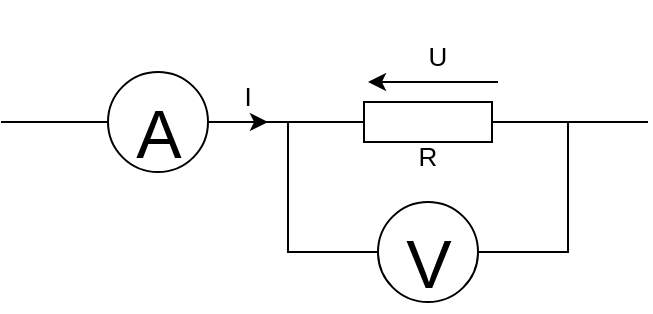 <mxfile version="20.7.4" type="device"><diagram name="Page-1" id="7e0a89b8-554c-2b80-1dc8-d5c74ca68de4"><mxGraphModel dx="648" dy="379" grid="0" gridSize="10" guides="1" tooltips="1" connect="1" arrows="1" fold="1" page="1" pageScale="1" pageWidth="1100" pageHeight="850" background="none" math="0" shadow="0"><root><mxCell id="0"/><mxCell id="1" parent="0"/><mxCell id="-YDGQE3R78eUgbr7zMUM-12" style="edgeStyle=orthogonalEdgeStyle;rounded=0;orthogonalLoop=1;jettySize=auto;html=1;entryX=1;entryY=0.5;entryDx=0;entryDy=0;strokeColor=default;fontSize=34;endArrow=none;endFill=0;" parent="1" target="-YDGQE3R78eUgbr7zMUM-2" edge="1"><mxGeometry relative="1" as="geometry"><mxPoint x="560" y="160" as="sourcePoint"/><Array as="points"><mxPoint x="520" y="160"/><mxPoint x="520" y="225"/></Array></mxGeometry></mxCell><mxCell id="-YDGQE3R78eUgbr7zMUM-13" style="edgeStyle=orthogonalEdgeStyle;rounded=0;orthogonalLoop=1;jettySize=auto;html=1;exitX=1;exitY=0.5;exitDx=0;exitDy=0;exitPerimeter=0;strokeColor=default;fontSize=34;endArrow=none;endFill=0;" parent="1" source="-YDGQE3R78eUgbr7zMUM-1" edge="1"><mxGeometry relative="1" as="geometry"><mxPoint x="520.0" y="159.939" as="targetPoint"/></mxGeometry></mxCell><mxCell id="-YDGQE3R78eUgbr7zMUM-1" value="" style="pointerEvents=1;verticalLabelPosition=bottom;shadow=0;dashed=0;align=center;html=1;verticalAlign=top;shape=mxgraph.electrical.resistors.resistor_1;" parent="1" vertex="1"><mxGeometry x="400" y="150" width="100" height="20" as="geometry"/></mxCell><mxCell id="-YDGQE3R78eUgbr7zMUM-10" style="edgeStyle=orthogonalEdgeStyle;rounded=0;orthogonalLoop=1;jettySize=auto;html=1;exitX=0;exitY=0.5;exitDx=0;exitDy=0;fontSize=34;strokeColor=default;endArrow=none;endFill=0;" parent="1" source="-YDGQE3R78eUgbr7zMUM-2" edge="1"><mxGeometry relative="1" as="geometry"><mxPoint x="370" y="160" as="targetPoint"/><Array as="points"><mxPoint x="380" y="225"/><mxPoint x="380" y="160"/></Array></mxGeometry></mxCell><mxCell id="-YDGQE3R78eUgbr7zMUM-2" value="&lt;font style=&quot;font-size: 34px;&quot;&gt;V&lt;/font&gt;" style="verticalLabelPosition=middle;shadow=0;dashed=0;align=center;html=1;verticalAlign=middle;strokeWidth=1;shape=ellipse;aspect=fixed;fontSize=50;" parent="1" vertex="1"><mxGeometry x="425" y="200" width="50" height="50" as="geometry"/></mxCell><mxCell id="U6t1j39v5TwFdhNAVMVd-1" style="edgeStyle=orthogonalEdgeStyle;rounded=0;orthogonalLoop=1;jettySize=auto;html=1;strokeColor=default;fontSize=13;endArrow=none;endFill=0;" edge="1" parent="1" source="-YDGQE3R78eUgbr7zMUM-3"><mxGeometry relative="1" as="geometry"><mxPoint x="236.5" y="160" as="targetPoint"/></mxGeometry></mxCell><mxCell id="-YDGQE3R78eUgbr7zMUM-3" value="&lt;font style=&quot;font-size: 34px;&quot;&gt;A&lt;/font&gt;" style="verticalLabelPosition=middle;shadow=0;dashed=0;align=center;html=1;verticalAlign=middle;strokeWidth=1;shape=ellipse;aspect=fixed;fontSize=50;" parent="1" vertex="1"><mxGeometry x="290" y="135" width="50" height="50" as="geometry"/></mxCell><mxCell id="-YDGQE3R78eUgbr7zMUM-8" value="" style="endArrow=none;html=1;rounded=0;fontSize=34;exitX=1;exitY=0.5;exitDx=0;exitDy=0;" parent="1" source="-YDGQE3R78eUgbr7zMUM-3" edge="1"><mxGeometry width="50" height="50" relative="1" as="geometry"><mxPoint x="350" y="210" as="sourcePoint"/><mxPoint x="400" y="160" as="targetPoint"/><Array as="points"><mxPoint x="380" y="160"/></Array></mxGeometry></mxCell><mxCell id="-YDGQE3R78eUgbr7zMUM-14" value="" style="endArrow=classic;html=1;rounded=0;strokeColor=default;fontSize=34;" parent="1" edge="1"><mxGeometry width="50" height="50" relative="1" as="geometry"><mxPoint x="485" y="140" as="sourcePoint"/><mxPoint x="420" y="140" as="targetPoint"/></mxGeometry></mxCell><mxCell id="-YDGQE3R78eUgbr7zMUM-15" value="&lt;font style=&quot;font-size: 13px;&quot;&gt;U&lt;/font&gt;" style="text;html=1;strokeColor=none;fillColor=none;align=center;verticalAlign=middle;whiteSpace=wrap;rounded=0;fontSize=34;" parent="1" vertex="1"><mxGeometry x="425" y="105" width="60" height="30" as="geometry"/></mxCell><mxCell id="-YDGQE3R78eUgbr7zMUM-16" value="&lt;font style=&quot;font-size: 13px;&quot;&gt;R&lt;/font&gt;" style="text;html=1;strokeColor=none;fillColor=none;align=center;verticalAlign=middle;whiteSpace=wrap;rounded=0;fontSize=34;" parent="1" vertex="1"><mxGeometry x="420" y="155" width="60" height="30" as="geometry"/></mxCell><mxCell id="-YDGQE3R78eUgbr7zMUM-17" value="" style="endArrow=classic;html=1;rounded=0;strokeColor=default;fontSize=13;exitX=1;exitY=0.5;exitDx=0;exitDy=0;" parent="1" source="-YDGQE3R78eUgbr7zMUM-3" edge="1"><mxGeometry width="50" height="50" relative="1" as="geometry"><mxPoint x="350" y="210" as="sourcePoint"/><mxPoint x="370" y="160" as="targetPoint"/></mxGeometry></mxCell><mxCell id="-YDGQE3R78eUgbr7zMUM-18" value="&lt;font style=&quot;font-size: 13px;&quot;&gt;I&lt;/font&gt;" style="text;html=1;strokeColor=none;fillColor=none;align=center;verticalAlign=middle;whiteSpace=wrap;rounded=0;fontSize=34;" parent="1" vertex="1"><mxGeometry x="330" y="125" width="60" height="30" as="geometry"/></mxCell></root></mxGraphModel></diagram></mxfile>